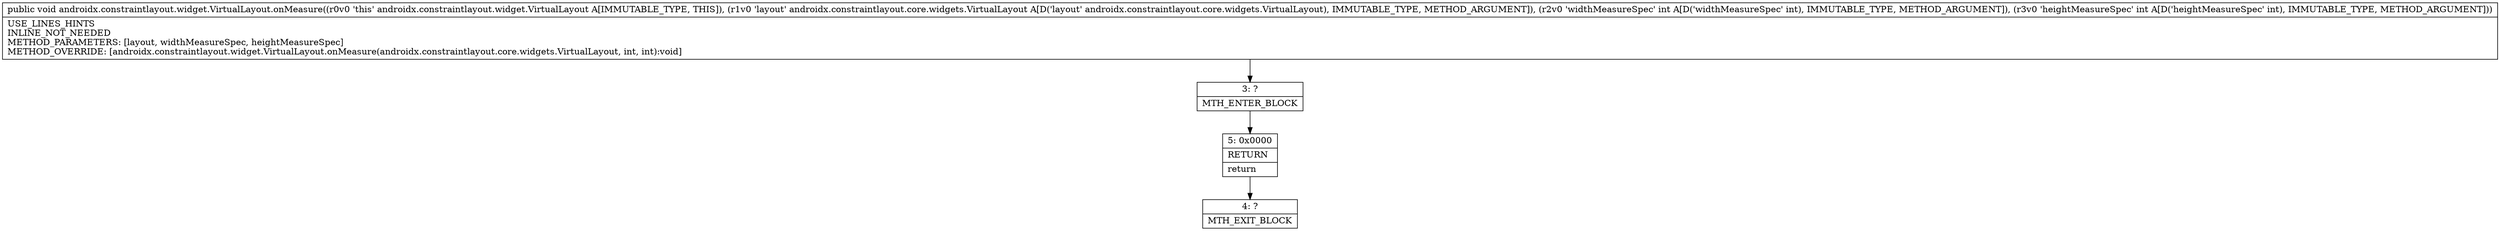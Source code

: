 digraph "CFG forandroidx.constraintlayout.widget.VirtualLayout.onMeasure(Landroidx\/constraintlayout\/core\/widgets\/VirtualLayout;II)V" {
Node_3 [shape=record,label="{3\:\ ?|MTH_ENTER_BLOCK\l}"];
Node_5 [shape=record,label="{5\:\ 0x0000|RETURN\l|return\l}"];
Node_4 [shape=record,label="{4\:\ ?|MTH_EXIT_BLOCK\l}"];
MethodNode[shape=record,label="{public void androidx.constraintlayout.widget.VirtualLayout.onMeasure((r0v0 'this' androidx.constraintlayout.widget.VirtualLayout A[IMMUTABLE_TYPE, THIS]), (r1v0 'layout' androidx.constraintlayout.core.widgets.VirtualLayout A[D('layout' androidx.constraintlayout.core.widgets.VirtualLayout), IMMUTABLE_TYPE, METHOD_ARGUMENT]), (r2v0 'widthMeasureSpec' int A[D('widthMeasureSpec' int), IMMUTABLE_TYPE, METHOD_ARGUMENT]), (r3v0 'heightMeasureSpec' int A[D('heightMeasureSpec' int), IMMUTABLE_TYPE, METHOD_ARGUMENT]))  | USE_LINES_HINTS\lINLINE_NOT_NEEDED\lMETHOD_PARAMETERS: [layout, widthMeasureSpec, heightMeasureSpec]\lMETHOD_OVERRIDE: [androidx.constraintlayout.widget.VirtualLayout.onMeasure(androidx.constraintlayout.core.widgets.VirtualLayout, int, int):void]\l}"];
MethodNode -> Node_3;Node_3 -> Node_5;
Node_5 -> Node_4;
}

